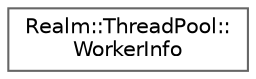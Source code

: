digraph "Graphical Class Hierarchy"
{
 // LATEX_PDF_SIZE
  bgcolor="transparent";
  edge [fontname=Helvetica,fontsize=10,labelfontname=Helvetica,labelfontsize=10];
  node [fontname=Helvetica,fontsize=10,shape=box,height=0.2,width=0.4];
  rankdir="LR";
  Node0 [id="Node000000",label="Realm::ThreadPool::\lWorkerInfo",height=0.2,width=0.4,color="grey40", fillcolor="white", style="filled",URL="$structRealm_1_1ThreadPool_1_1WorkerInfo.html",tooltip=" "];
}
